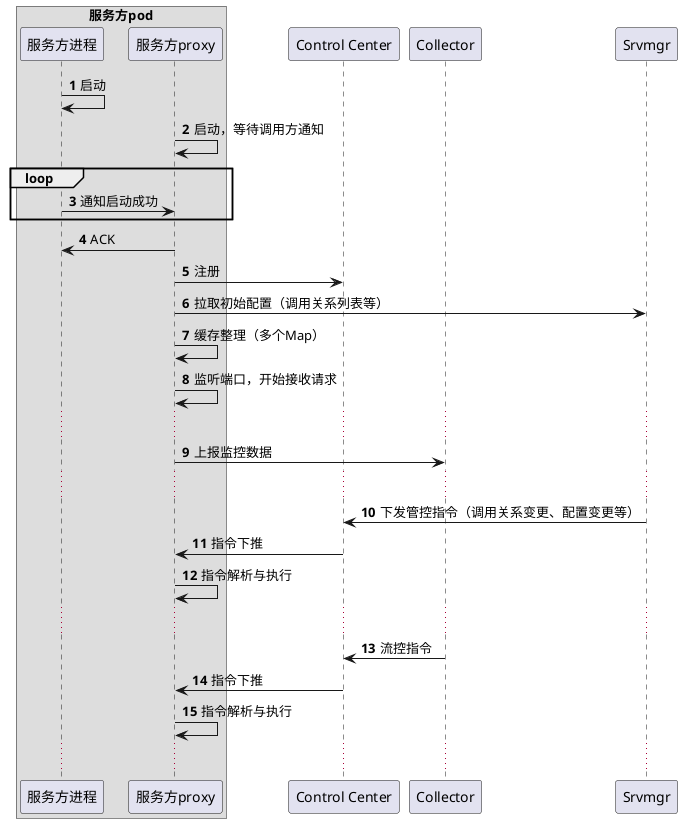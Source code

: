 @startuml

box "服务方pod"
participant 服务方进程 AS service
participant 服务方proxy AS serviceProxy
end box

participant "Control Center" AS controlCenter
participant Collector AS collector
participant Srvmgr AS srvmgr


autonumber
service -> service: 启动

serviceProxy -> serviceProxy: 启动，等待调用方通知

loop
service -> serviceProxy: 通知启动成功
end
serviceProxy -> service: ACK

serviceProxy -> controlCenter: 注册

serviceProxy -> srvmgr: 拉取初始配置（调用关系列表等）
serviceProxy -> serviceProxy: 缓存整理（多个Map）
serviceProxy -> serviceProxy: 监听端口，开始接收请求

......
serviceProxy -> collector: 上报监控数据

......
srvmgr -> controlCenter: 下发管控指令（调用关系变更、配置变更等）
controlCenter -> serviceProxy: 指令下推
serviceProxy -> serviceProxy: 指令解析与执行

......
collector -> controlCenter: 流控指令
controlCenter -> serviceProxy: 指令下推
serviceProxy -> serviceProxy: 指令解析与执行
......

@enduml